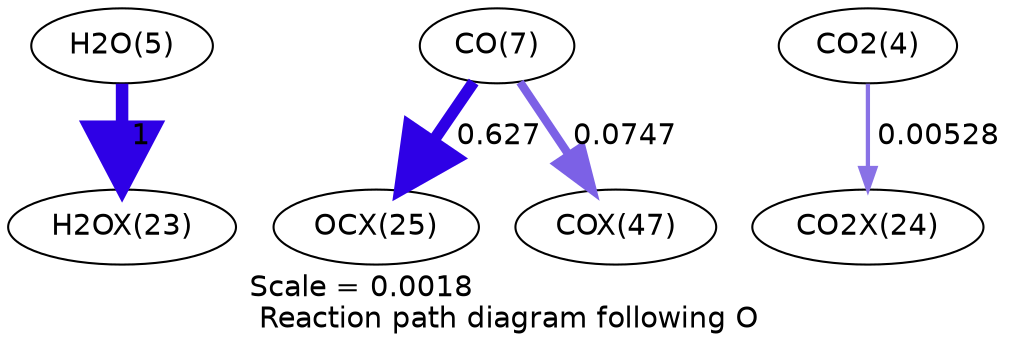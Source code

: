 digraph reaction_paths {
center=1;
s7 -> s27[fontname="Helvetica", penwidth=6, arrowsize=3, color="0.7, 1.5, 0.9"
, label=" 1"];
s9 -> s29[fontname="Helvetica", penwidth=5.65, arrowsize=2.82, color="0.7, 1.13, 0.9"
, label=" 0.627"];
s9 -> s35[fontname="Helvetica", penwidth=4.04, arrowsize=2.02, color="0.7, 0.575, 0.9"
, label=" 0.0747"];
s6 -> s28[fontname="Helvetica", penwidth=2.04, arrowsize=1.02, color="0.7, 0.505, 0.9"
, label=" 0.00528"];
s6 [ fontname="Helvetica", label="CO2(4)"];
s7 [ fontname="Helvetica", label="H2O(5)"];
s9 [ fontname="Helvetica", label="CO(7)"];
s27 [ fontname="Helvetica", label="H2OX(23)"];
s28 [ fontname="Helvetica", label="CO2X(24)"];
s29 [ fontname="Helvetica", label="OCX(25)"];
s35 [ fontname="Helvetica", label="COX(47)"];
 label = "Scale = 0.0018\l Reaction path diagram following O";
 fontname = "Helvetica";
}
